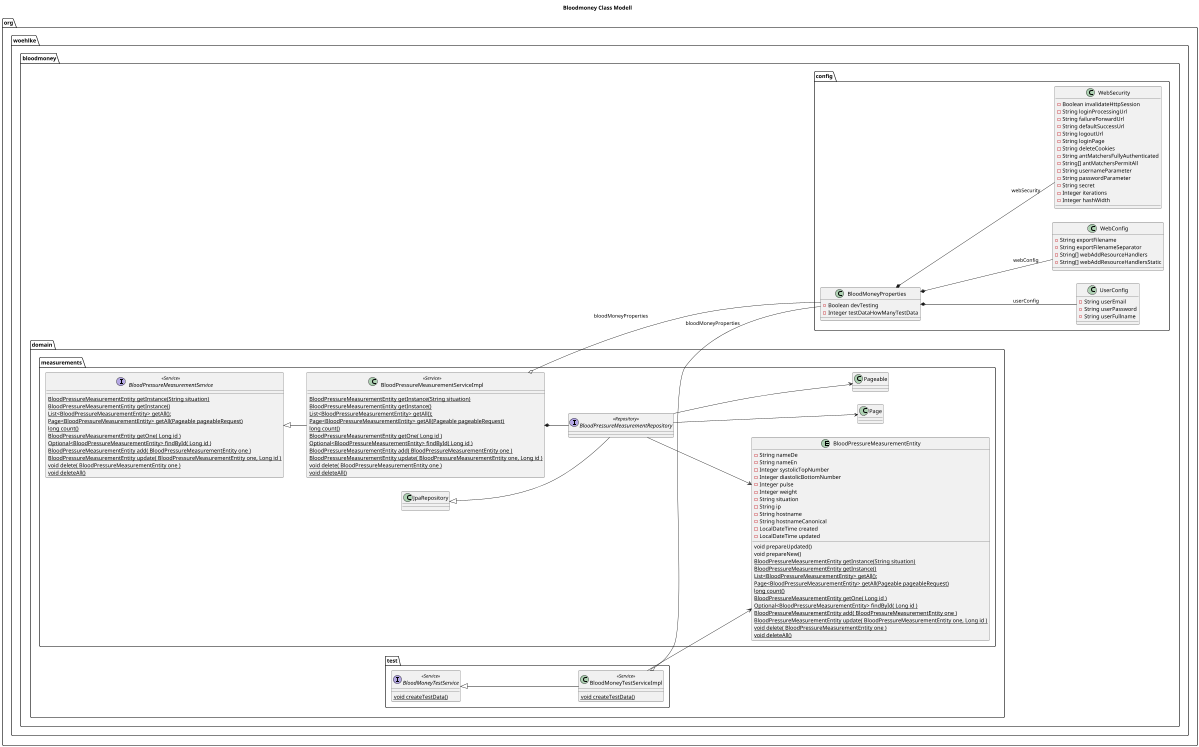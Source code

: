@startuml

title Bloodmoney Class Modell
'https://plantuml.com/class-diagram

left to right direction
'top to bottom direction

scale 1200 width

package org.woehlke.bloodmoney {
  package org.woehlke.bloodmoney.config {
    class UserConfig {
       - String userEmail
       - String userPassword
       - String userFullname
    }
    class WebConfig {
        - String exportFilename
        - String exportFilenameSeparator
        - String[] webAddResourceHandlers
        - String[] webAddResourceHandlersStatic
    }
    class WebSecurity {
        - Boolean invalidateHttpSession
        - String loginProcessingUrl
        - String failureForwardUrl
        - String defaultSuccessUrl
        - String logoutUrl
        - String loginPage
        - String deleteCookies
        - String antMatchersFullyAuthenticated
        - String[] antMatchersPermitAll
        - String usernameParameter
        - String passwordParameter
        - String secret
        - Integer iterations
        - Integer hashWidth
    }
    class BloodMoneyProperties {
        - Boolean devTesting
        - Integer testDataHowManyTestData
    }
    BloodMoneyProperties *-- UserConfig: userConfig
    BloodMoneyProperties *-- WebConfig: webConfig
    BloodMoneyProperties *-- WebSecurity: webSecurity
  }

  package org.woehlke.bloodmoney.domain {
      package org.woehlke.bloodmoney.domain.measurements {

            entity BloodPressureMeasurementEntity {
                 - String nameDe
                 - String nameEn
                 - Integer systolicTopNumber
                 - Integer diastolicBottomNumber
                 - Integer pulse
                 - Integer weight
                 - String situation
                 - String ip
                 - String hostname
                 - String hostnameCanonical
                 - LocalDateTime created
                 - LocalDateTime updated
                 void prepareUpdated()
                 void prepareNew()
                 {static} BloodPressureMeasurementEntity getInstance(String situation)
                 {static} BloodPressureMeasurementEntity getInstance()
                 {static} List<BloodPressureMeasurementEntity> getAll();
                 {static} Page<BloodPressureMeasurementEntity> getAll(Pageable pageableRequest)
                 {static} long count()
                 {static} BloodPressureMeasurementEntity getOne( Long id )
                 {static} Optional<BloodPressureMeasurementEntity> findById( Long id )
                 {static} BloodPressureMeasurementEntity add( BloodPressureMeasurementEntity one )
                 {static} BloodPressureMeasurementEntity update( BloodPressureMeasurementEntity one, Long id )
                 {static} void delete( BloodPressureMeasurementEntity one )
                 {static} void deleteAll()
            }
            interface BloodPressureMeasurementService << Service >> {
               {static} BloodPressureMeasurementEntity getInstance(String situation)
               {static} BloodPressureMeasurementEntity getInstance()
               {static} List<BloodPressureMeasurementEntity> getAll();
               {static} Page<BloodPressureMeasurementEntity> getAll(Pageable pageableRequest)
               {static} long count()
               {static} BloodPressureMeasurementEntity getOne( Long id )
               {static} Optional<BloodPressureMeasurementEntity> findById( Long id )
               {static} BloodPressureMeasurementEntity add( BloodPressureMeasurementEntity one )
               {static} BloodPressureMeasurementEntity update( BloodPressureMeasurementEntity one, Long id )
               {static} void delete( BloodPressureMeasurementEntity one )
               {static} void deleteAll()
            }
            class BloodPressureMeasurementServiceImpl << Service >> {
               {static} BloodPressureMeasurementEntity getInstance(String situation)
               {static} BloodPressureMeasurementEntity getInstance()
               {static} List<BloodPressureMeasurementEntity> getAll();
               {static} Page<BloodPressureMeasurementEntity> getAll(Pageable pageableRequest)
               {static} long count()
               {static} BloodPressureMeasurementEntity getOne( Long id )
               {static} Optional<BloodPressureMeasurementEntity> findById( Long id )
               {static} BloodPressureMeasurementEntity add( BloodPressureMeasurementEntity one )
               {static} BloodPressureMeasurementEntity update( BloodPressureMeasurementEntity one, Long id )
               {static} void delete( BloodPressureMeasurementEntity one )
               {static} void deleteAll()
            }
            interface BloodPressureMeasurementRepository << Repository >> {
            }
            JpaRepository <|-- BloodPressureMeasurementRepository
            BloodPressureMeasurementService <|-- BloodPressureMeasurementServiceImpl
            BloodPressureMeasurementServiceImpl *-- BloodPressureMeasurementRepository
            BloodPressureMeasurementServiceImpl o-- BloodMoneyProperties: bloodMoneyProperties
            BloodPressureMeasurementRepository --> BloodPressureMeasurementEntity
            BloodPressureMeasurementRepository --> Page
            BloodPressureMeasurementRepository --> Pageable
      }
      package org.woehlke.bloodmoney.domain.test {

        interface BloodMoneyTestService << Service >> {
          {static} void createTestData()
        }
        class BloodMoneyTestServiceImpl << Service >> {
          {static} void createTestData()
        }
        BloodMoneyTestService <|-- BloodMoneyTestServiceImpl
        BloodMoneyTestServiceImpl o-- BloodMoneyProperties: bloodMoneyProperties
        BloodMoneyTestServiceImpl --> BloodPressureMeasurementEntity
      }
}

@enduml

